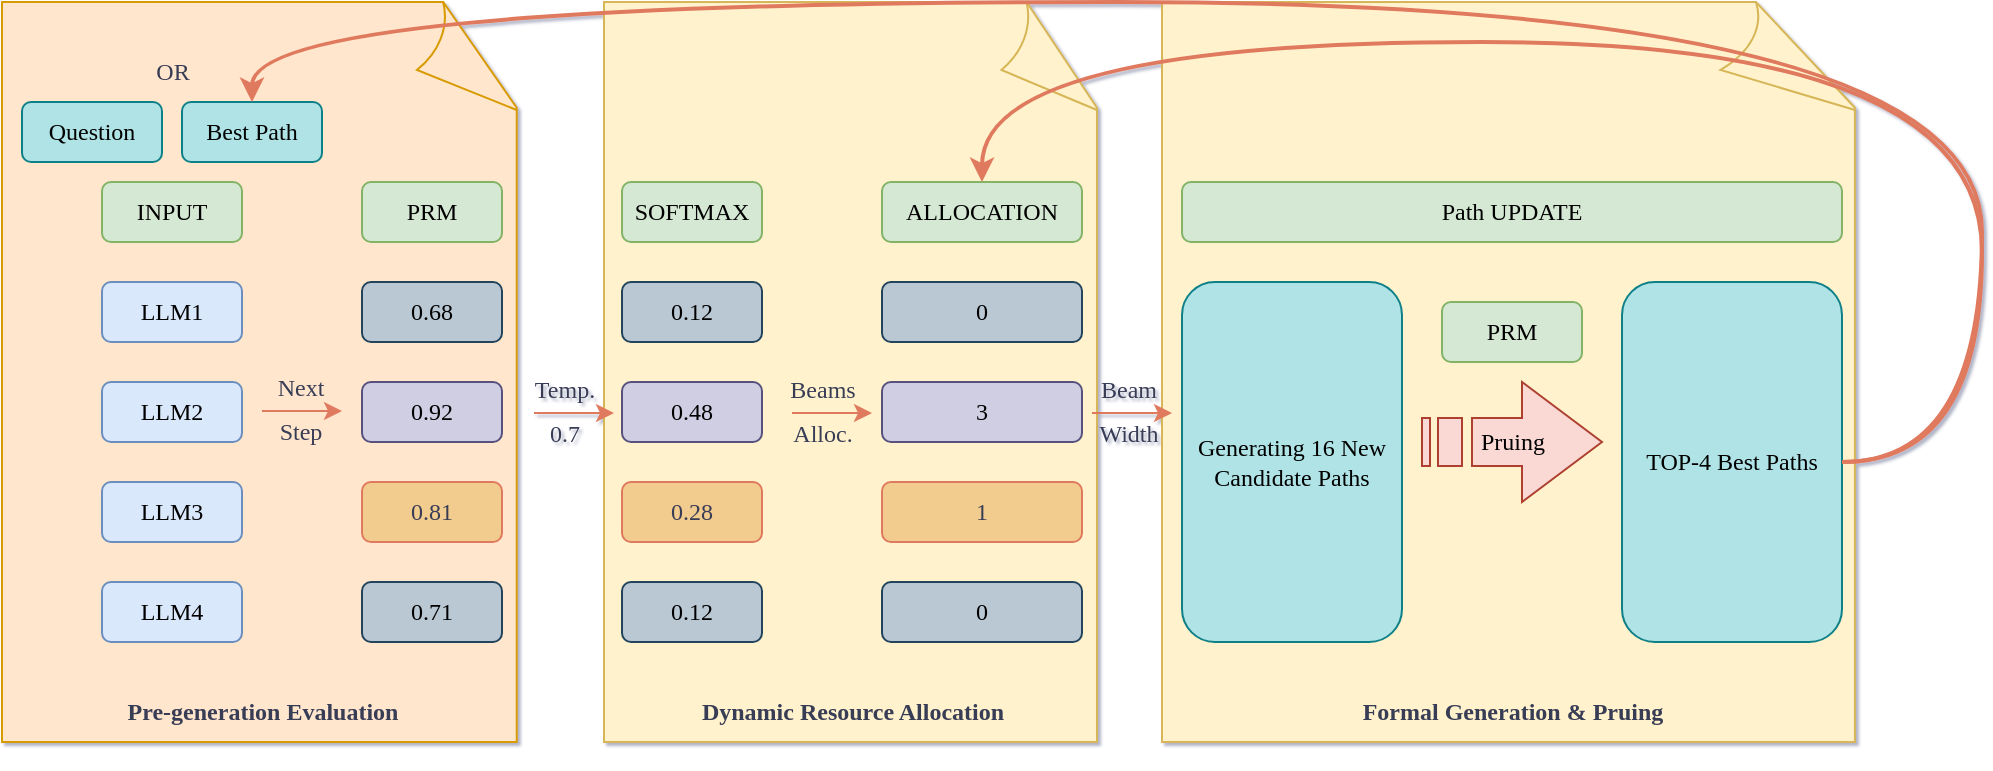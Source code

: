<mxfile version="28.2.1">
  <diagram name="第 1 页" id="_KsVbUqQZ-v0ALwD6Hyh">
    <mxGraphModel dx="1042" dy="570" grid="1" gridSize="10" guides="1" tooltips="1" connect="1" arrows="1" fold="1" page="1" pageScale="1" pageWidth="827" pageHeight="1169" background="none" math="0" shadow="1">
      <root>
        <mxCell id="0" />
        <mxCell id="1" parent="0" />
        <mxCell id="8DVu6u98NFebpymilXGG-45" value="" style="whiteSpace=wrap;html=1;shape=mxgraph.basic.document;strokeColor=#d6b656;fillColor=#fff2cc;" vertex="1" parent="1">
          <mxGeometry x="630" y="150" width="350" height="370" as="geometry" />
        </mxCell>
        <mxCell id="8DVu6u98NFebpymilXGG-43" value="" style="whiteSpace=wrap;html=1;shape=mxgraph.basic.document;strokeColor=#d6b656;fillColor=#fff2cc;" vertex="1" parent="1">
          <mxGeometry x="351" y="150" width="249" height="370" as="geometry" />
        </mxCell>
        <mxCell id="8DVu6u98NFebpymilXGG-41" value="" style="whiteSpace=wrap;html=1;shape=mxgraph.basic.document;strokeColor=#d79b00;fillColor=#ffe6cc;" vertex="1" parent="1">
          <mxGeometry x="50" y="150" width="260" height="370" as="geometry" />
        </mxCell>
        <mxCell id="8DVu6u98NFebpymilXGG-2" value="&lt;font face=&quot;Comic Sans MS&quot;&gt;Best Path&lt;/font&gt;" style="rounded=1;whiteSpace=wrap;html=1;labelBackgroundColor=none;fillColor=#b0e3e6;strokeColor=#0e8088;align=center;verticalAlign=middle;fontFamily=Helvetica;fontSize=12;" vertex="1" parent="1">
          <mxGeometry x="140" y="200" width="70" height="30" as="geometry" />
        </mxCell>
        <mxCell id="8DVu6u98NFebpymilXGG-3" value="&lt;font face=&quot;Comic Sans MS&quot;&gt;Question&lt;/font&gt;" style="rounded=1;whiteSpace=wrap;html=1;labelBackgroundColor=none;fillColor=#b0e3e6;strokeColor=#0e8088;" vertex="1" parent="1">
          <mxGeometry x="60" y="200" width="70" height="30" as="geometry" />
        </mxCell>
        <mxCell id="8DVu6u98NFebpymilXGG-8" value="" style="group" vertex="1" connectable="0" parent="1">
          <mxGeometry x="100" y="240" width="70" height="230" as="geometry" />
        </mxCell>
        <mxCell id="ms_wc8pi5Gnqf6l3Z3Y6-1" value="&lt;font face=&quot;Comic Sans MS&quot;&gt;INPUT&lt;/font&gt;" style="rounded=1;whiteSpace=wrap;html=1;labelBackgroundColor=none;fillColor=#d5e8d4;strokeColor=#82b366;" parent="8DVu6u98NFebpymilXGG-8" vertex="1">
          <mxGeometry width="70" height="30" as="geometry" />
        </mxCell>
        <mxCell id="ms_wc8pi5Gnqf6l3Z3Y6-2" value="&lt;font face=&quot;Comic Sans MS&quot;&gt;LLM1&lt;/font&gt;" style="rounded=1;whiteSpace=wrap;html=1;labelBackgroundColor=none;fillColor=#dae8fc;strokeColor=#6c8ebf;" parent="8DVu6u98NFebpymilXGG-8" vertex="1">
          <mxGeometry y="50" width="70" height="30" as="geometry" />
        </mxCell>
        <mxCell id="ms_wc8pi5Gnqf6l3Z3Y6-3" value="&lt;font face=&quot;Comic Sans MS&quot;&gt;LLM2&lt;/font&gt;" style="rounded=1;whiteSpace=wrap;html=1;labelBackgroundColor=none;fillColor=#dae8fc;strokeColor=#6c8ebf;" parent="8DVu6u98NFebpymilXGG-8" vertex="1">
          <mxGeometry y="100" width="70" height="30" as="geometry" />
        </mxCell>
        <mxCell id="ms_wc8pi5Gnqf6l3Z3Y6-4" value="&lt;font face=&quot;Comic Sans MS&quot;&gt;LLM3&lt;/font&gt;" style="rounded=1;whiteSpace=wrap;html=1;labelBackgroundColor=none;fillColor=#dae8fc;strokeColor=#6c8ebf;" parent="8DVu6u98NFebpymilXGG-8" vertex="1">
          <mxGeometry y="150" width="70" height="30" as="geometry" />
        </mxCell>
        <mxCell id="ms_wc8pi5Gnqf6l3Z3Y6-5" value="&lt;font face=&quot;Comic Sans MS&quot;&gt;LLM4&lt;/font&gt;" style="rounded=1;whiteSpace=wrap;html=1;labelBackgroundColor=none;fillColor=#dae8fc;strokeColor=#6c8ebf;" parent="8DVu6u98NFebpymilXGG-8" vertex="1">
          <mxGeometry y="200" width="70" height="30" as="geometry" />
        </mxCell>
        <mxCell id="8DVu6u98NFebpymilXGG-10" value="" style="group" vertex="1" connectable="0" parent="1">
          <mxGeometry x="360" y="240" width="70" height="230" as="geometry" />
        </mxCell>
        <mxCell id="ms_wc8pi5Gnqf6l3Z3Y6-12" value="&lt;font face=&quot;Comic Sans MS&quot;&gt;SOFTMAX&lt;/font&gt;" style="rounded=1;whiteSpace=wrap;html=1;labelBackgroundColor=none;fillColor=#d5e8d4;strokeColor=#82b366;" parent="8DVu6u98NFebpymilXGG-10" vertex="1">
          <mxGeometry width="70" height="30" as="geometry" />
        </mxCell>
        <mxCell id="ms_wc8pi5Gnqf6l3Z3Y6-13" value="&lt;span style=&quot;font-family: &amp;quot;Comic Sans MS&amp;quot;;&quot;&gt;0.12&lt;/span&gt;" style="rounded=1;whiteSpace=wrap;html=1;labelBackgroundColor=none;fillColor=#bac8d3;strokeColor=#23445d;" parent="8DVu6u98NFebpymilXGG-10" vertex="1">
          <mxGeometry y="50" width="70" height="30" as="geometry" />
        </mxCell>
        <mxCell id="ms_wc8pi5Gnqf6l3Z3Y6-14" value="&lt;font face=&quot;Comic Sans MS&quot;&gt;0.48&lt;/font&gt;" style="rounded=1;whiteSpace=wrap;html=1;labelBackgroundColor=none;fillColor=#d0cee2;strokeColor=#56517e;" parent="8DVu6u98NFebpymilXGG-10" vertex="1">
          <mxGeometry y="100" width="70" height="30" as="geometry" />
        </mxCell>
        <mxCell id="ms_wc8pi5Gnqf6l3Z3Y6-15" value="&lt;font face=&quot;Comic Sans MS&quot;&gt;0.28&lt;/font&gt;" style="rounded=1;whiteSpace=wrap;html=1;labelBackgroundColor=none;fillColor=#F2CC8F;strokeColor=#E07A5F;fontColor=#393C56;" parent="8DVu6u98NFebpymilXGG-10" vertex="1">
          <mxGeometry y="150" width="70" height="30" as="geometry" />
        </mxCell>
        <mxCell id="ms_wc8pi5Gnqf6l3Z3Y6-16" value="&lt;font face=&quot;Comic Sans MS&quot;&gt;0.12&lt;/font&gt;" style="rounded=1;whiteSpace=wrap;html=1;labelBackgroundColor=none;fillColor=#bac8d3;strokeColor=#23445d;" parent="8DVu6u98NFebpymilXGG-10" vertex="1">
          <mxGeometry y="200" width="70" height="30" as="geometry" />
        </mxCell>
        <mxCell id="8DVu6u98NFebpymilXGG-11" value="" style="group" vertex="1" connectable="0" parent="1">
          <mxGeometry x="490" y="240" width="100" height="230" as="geometry" />
        </mxCell>
        <mxCell id="ms_wc8pi5Gnqf6l3Z3Y6-17" value="&lt;font face=&quot;Comic Sans MS&quot;&gt;ALLOCATION&lt;/font&gt;" style="rounded=1;whiteSpace=wrap;html=1;labelBackgroundColor=none;fillColor=#d5e8d4;strokeColor=#82b366;" parent="8DVu6u98NFebpymilXGG-11" vertex="1">
          <mxGeometry width="100" height="30" as="geometry" />
        </mxCell>
        <mxCell id="ms_wc8pi5Gnqf6l3Z3Y6-18" value="&lt;span style=&quot;font-family: &amp;quot;Comic Sans MS&amp;quot;;&quot;&gt;0&lt;/span&gt;" style="rounded=1;whiteSpace=wrap;html=1;labelBackgroundColor=none;fillColor=#bac8d3;strokeColor=#23445d;" parent="8DVu6u98NFebpymilXGG-11" vertex="1">
          <mxGeometry y="50" width="100" height="30" as="geometry" />
        </mxCell>
        <mxCell id="ms_wc8pi5Gnqf6l3Z3Y6-19" value="&lt;font face=&quot;Comic Sans MS&quot;&gt;3&lt;/font&gt;" style="rounded=1;whiteSpace=wrap;html=1;labelBackgroundColor=none;fillColor=#d0cee2;strokeColor=#56517e;" parent="8DVu6u98NFebpymilXGG-11" vertex="1">
          <mxGeometry y="100" width="100" height="30" as="geometry" />
        </mxCell>
        <mxCell id="ms_wc8pi5Gnqf6l3Z3Y6-20" value="&lt;font face=&quot;Comic Sans MS&quot;&gt;1&lt;/font&gt;" style="rounded=1;whiteSpace=wrap;html=1;labelBackgroundColor=none;fillColor=#F2CC8F;strokeColor=#E07A5F;fontColor=#393C56;" parent="8DVu6u98NFebpymilXGG-11" vertex="1">
          <mxGeometry y="150" width="100" height="30" as="geometry" />
        </mxCell>
        <mxCell id="ms_wc8pi5Gnqf6l3Z3Y6-21" value="&lt;font face=&quot;Comic Sans MS&quot;&gt;0&lt;/font&gt;" style="rounded=1;whiteSpace=wrap;html=1;labelBackgroundColor=none;fillColor=#bac8d3;strokeColor=#23445d;" parent="8DVu6u98NFebpymilXGG-11" vertex="1">
          <mxGeometry y="200" width="100" height="30" as="geometry" />
        </mxCell>
        <mxCell id="8DVu6u98NFebpymilXGG-12" value="" style="group" vertex="1" connectable="0" parent="1">
          <mxGeometry x="640" y="240" width="330" height="290" as="geometry" />
        </mxCell>
        <mxCell id="ms_wc8pi5Gnqf6l3Z3Y6-23" value="&lt;font face=&quot;Comic Sans MS&quot;&gt;Path UPDATE&lt;/font&gt;" style="rounded=1;whiteSpace=wrap;html=1;labelBackgroundColor=none;fillColor=#d5e8d4;strokeColor=#82b366;" parent="8DVu6u98NFebpymilXGG-12" vertex="1">
          <mxGeometry width="330" height="30" as="geometry" />
        </mxCell>
        <mxCell id="ms_wc8pi5Gnqf6l3Z3Y6-28" value="&lt;span style=&quot;font-family: &amp;quot;Comic Sans MS&amp;quot;;&quot;&gt;Generating 16 New Candidate Paths&lt;/span&gt;" style="rounded=1;whiteSpace=wrap;html=1;labelBackgroundColor=none;fillColor=#b0e3e6;strokeColor=#0e8088;" parent="8DVu6u98NFebpymilXGG-12" vertex="1">
          <mxGeometry y="50" width="110" height="180" as="geometry" />
        </mxCell>
        <mxCell id="ms_wc8pi5Gnqf6l3Z3Y6-30" value="&lt;font face=&quot;Comic Sans MS&quot;&gt;Pruing&lt;/font&gt;" style="html=1;shadow=0;dashed=0;align=center;verticalAlign=middle;shape=mxgraph.arrows2.stripedArrow;dy=0.6;dx=40;notch=25;rounded=1;labelBackgroundColor=none;fillColor=#fad9d5;strokeColor=#ae4132;" parent="8DVu6u98NFebpymilXGG-12" vertex="1">
          <mxGeometry x="120" y="100" width="90" height="60" as="geometry" />
        </mxCell>
        <mxCell id="8DVu6u98NFebpymilXGG-7" value="&lt;span style=&quot;font-family: &amp;quot;Comic Sans MS&amp;quot;;&quot;&gt;TOP-4 Best Paths&lt;/span&gt;" style="rounded=1;whiteSpace=wrap;html=1;labelBackgroundColor=none;fillColor=#b0e3e6;strokeColor=#0e8088;" vertex="1" parent="8DVu6u98NFebpymilXGG-12">
          <mxGeometry x="220" y="50" width="110" height="180" as="geometry" />
        </mxCell>
        <mxCell id="8DVu6u98NFebpymilXGG-39" value="&lt;font face=&quot;Comic Sans MS&quot;&gt;PRM&lt;/font&gt;" style="rounded=1;whiteSpace=wrap;html=1;labelBackgroundColor=none;fillColor=#d5e8d4;strokeColor=#82b366;flipH=1;flipV=1;" vertex="1" parent="8DVu6u98NFebpymilXGG-12">
          <mxGeometry x="130" y="60" width="70" height="30" as="geometry" />
        </mxCell>
        <mxCell id="8DVu6u98NFebpymilXGG-13" value="" style="group" vertex="1" connectable="0" parent="1">
          <mxGeometry x="230" y="240" width="70" height="230" as="geometry" />
        </mxCell>
        <mxCell id="ms_wc8pi5Gnqf6l3Z3Y6-11" value="&lt;font face=&quot;Comic Sans MS&quot;&gt;0.71&lt;/font&gt;" style="rounded=1;whiteSpace=wrap;html=1;labelBackgroundColor=none;fillColor=#bac8d3;strokeColor=#23445d;flipH=1;flipV=1;" parent="8DVu6u98NFebpymilXGG-13" vertex="1">
          <mxGeometry y="200" width="70" height="30" as="geometry" />
        </mxCell>
        <mxCell id="ms_wc8pi5Gnqf6l3Z3Y6-7" value="&lt;font face=&quot;Comic Sans MS&quot;&gt;PRM&lt;/font&gt;" style="rounded=1;whiteSpace=wrap;html=1;labelBackgroundColor=none;fillColor=#d5e8d4;strokeColor=#82b366;flipH=1;flipV=1;" parent="8DVu6u98NFebpymilXGG-13" vertex="1">
          <mxGeometry width="70" height="30" as="geometry" />
        </mxCell>
        <mxCell id="ms_wc8pi5Gnqf6l3Z3Y6-8" value="&lt;span style=&quot;font-family: &amp;quot;Comic Sans MS&amp;quot;;&quot;&gt;0.68&lt;/span&gt;" style="rounded=1;whiteSpace=wrap;html=1;labelBackgroundColor=none;fillColor=#bac8d3;strokeColor=#23445d;flipH=1;flipV=1;" parent="8DVu6u98NFebpymilXGG-13" vertex="1">
          <mxGeometry y="50" width="70" height="30" as="geometry" />
        </mxCell>
        <mxCell id="ms_wc8pi5Gnqf6l3Z3Y6-9" value="&lt;font face=&quot;Comic Sans MS&quot;&gt;0.92&lt;/font&gt;" style="rounded=1;whiteSpace=wrap;html=1;labelBackgroundColor=none;fillColor=#d0cee2;strokeColor=#56517e;flipH=1;flipV=1;" parent="8DVu6u98NFebpymilXGG-13" vertex="1">
          <mxGeometry y="100" width="70" height="30" as="geometry" />
        </mxCell>
        <mxCell id="ms_wc8pi5Gnqf6l3Z3Y6-10" value="&lt;font face=&quot;Comic Sans MS&quot;&gt;0.81&lt;/font&gt;" style="rounded=1;whiteSpace=wrap;html=1;labelBackgroundColor=none;fillColor=#F2CC8F;strokeColor=#E07A5F;fontColor=#393C56;flipH=1;flipV=1;" parent="8DVu6u98NFebpymilXGG-13" vertex="1">
          <mxGeometry y="150" width="70" height="30" as="geometry" />
        </mxCell>
        <mxCell id="8DVu6u98NFebpymilXGG-14" value="&lt;font face=&quot;Comic Sans MS&quot;&gt;OR&lt;/font&gt;" style="text;html=1;align=center;verticalAlign=middle;resizable=0;points=[];autosize=1;strokeColor=none;fillColor=none;fontColor=#393C56;" vertex="1" parent="1">
          <mxGeometry x="115" y="170" width="40" height="30" as="geometry" />
        </mxCell>
        <mxCell id="8DVu6u98NFebpymilXGG-26" value="" style="endArrow=classic;html=1;rounded=0;strokeColor=#E07A5F;fontColor=#393C56;curved=1;fillColor=#F2CC8F;" edge="1" parent="1">
          <mxGeometry width="50" height="50" relative="1" as="geometry">
            <mxPoint x="180" y="354.5" as="sourcePoint" />
            <mxPoint x="220" y="354.5" as="targetPoint" />
          </mxGeometry>
        </mxCell>
        <mxCell id="8DVu6u98NFebpymilXGG-30" value="&lt;font face=&quot;Comic Sans MS&quot;&gt;Next&lt;/font&gt;" style="text;html=1;align=center;verticalAlign=middle;resizable=0;points=[];autosize=1;strokeColor=none;fillColor=none;fontColor=#393C56;" vertex="1" parent="1">
          <mxGeometry x="174" y="328" width="50" height="30" as="geometry" />
        </mxCell>
        <mxCell id="8DVu6u98NFebpymilXGG-31" value="&lt;font face=&quot;Comic Sans MS&quot;&gt;Step&lt;/font&gt;" style="text;html=1;align=center;verticalAlign=middle;resizable=0;points=[];autosize=1;strokeColor=none;fillColor=none;fontColor=#393C56;" vertex="1" parent="1">
          <mxGeometry x="174" y="350" width="50" height="30" as="geometry" />
        </mxCell>
        <mxCell id="8DVu6u98NFebpymilXGG-32" value="" style="endArrow=classic;html=1;rounded=0;strokeColor=#E07A5F;fontColor=#393C56;curved=1;fillColor=#F2CC8F;" edge="1" parent="1">
          <mxGeometry width="50" height="50" relative="1" as="geometry">
            <mxPoint x="316" y="355.5" as="sourcePoint" />
            <mxPoint x="356" y="355.5" as="targetPoint" />
          </mxGeometry>
        </mxCell>
        <mxCell id="8DVu6u98NFebpymilXGG-33" value="&lt;font face=&quot;Comic Sans MS&quot;&gt;Temp.&lt;/font&gt;" style="text;html=1;align=center;verticalAlign=middle;resizable=0;points=[];autosize=1;strokeColor=none;fillColor=none;fontColor=#393C56;" vertex="1" parent="1">
          <mxGeometry x="301" y="329" width="60" height="30" as="geometry" />
        </mxCell>
        <mxCell id="8DVu6u98NFebpymilXGG-34" value="&lt;font face=&quot;Comic Sans MS&quot;&gt;0.7&lt;/font&gt;" style="text;html=1;align=center;verticalAlign=middle;resizable=0;points=[];autosize=1;strokeColor=none;fillColor=none;fontColor=#393C56;" vertex="1" parent="1">
          <mxGeometry x="311" y="351" width="40" height="30" as="geometry" />
        </mxCell>
        <mxCell id="8DVu6u98NFebpymilXGG-35" value="" style="endArrow=classic;html=1;rounded=0;strokeColor=#E07A5F;fontColor=#393C56;curved=1;fillColor=#F2CC8F;" edge="1" parent="1">
          <mxGeometry width="50" height="50" relative="1" as="geometry">
            <mxPoint x="445" y="355.5" as="sourcePoint" />
            <mxPoint x="485" y="355.5" as="targetPoint" />
          </mxGeometry>
        </mxCell>
        <mxCell id="8DVu6u98NFebpymilXGG-36" value="&lt;font face=&quot;Comic Sans MS&quot;&gt;Beams&lt;/font&gt;" style="text;html=1;align=center;verticalAlign=middle;resizable=0;points=[];autosize=1;strokeColor=none;fillColor=none;fontColor=#393C56;" vertex="1" parent="1">
          <mxGeometry x="430" y="329" width="60" height="30" as="geometry" />
        </mxCell>
        <mxCell id="8DVu6u98NFebpymilXGG-37" value="&lt;font face=&quot;Comic Sans MS&quot;&gt;Alloc.&lt;/font&gt;" style="text;html=1;align=center;verticalAlign=middle;resizable=0;points=[];autosize=1;strokeColor=none;fillColor=none;fontColor=#393C56;" vertex="1" parent="1">
          <mxGeometry x="435" y="351" width="50" height="30" as="geometry" />
        </mxCell>
        <mxCell id="8DVu6u98NFebpymilXGG-38" style="edgeStyle=orthogonalEdgeStyle;curved=1;rounded=0;orthogonalLoop=1;jettySize=auto;html=1;entryX=0.5;entryY=0;entryDx=0;entryDy=0;strokeColor=#E07A5F;fontColor=#393C56;fillColor=#F2CC8F;strokeWidth=2;" edge="1" parent="1" source="8DVu6u98NFebpymilXGG-7" target="8DVu6u98NFebpymilXGG-2">
          <mxGeometry relative="1" as="geometry">
            <Array as="points">
              <mxPoint x="1040" y="380" />
              <mxPoint x="1040" y="150" />
              <mxPoint x="175" y="150" />
            </Array>
          </mxGeometry>
        </mxCell>
        <mxCell id="8DVu6u98NFebpymilXGG-40" style="edgeStyle=orthogonalEdgeStyle;curved=1;rounded=0;orthogonalLoop=1;jettySize=auto;html=1;entryX=0.5;entryY=0;entryDx=0;entryDy=0;strokeColor=#E07A5F;fontColor=#393C56;fillColor=#F2CC8F;strokeWidth=2;" edge="1" parent="1" source="8DVu6u98NFebpymilXGG-7" target="ms_wc8pi5Gnqf6l3Z3Y6-17">
          <mxGeometry relative="1" as="geometry">
            <Array as="points">
              <mxPoint x="1040" y="380" />
              <mxPoint x="1040" y="170" />
              <mxPoint x="540" y="170" />
            </Array>
          </mxGeometry>
        </mxCell>
        <mxCell id="8DVu6u98NFebpymilXGG-42" value="&lt;font face=&quot;Comic Sans MS&quot;&gt;&lt;b&gt;Pre-generation Evaluation&lt;/b&gt;&lt;/font&gt;" style="text;html=1;align=center;verticalAlign=middle;resizable=0;points=[];autosize=1;strokeColor=none;fillColor=none;fontColor=#393C56;" vertex="1" parent="1">
          <mxGeometry x="95" y="490" width="170" height="30" as="geometry" />
        </mxCell>
        <mxCell id="8DVu6u98NFebpymilXGG-44" value="&lt;font face=&quot;Comic Sans MS&quot;&gt;&lt;b&gt;Dynamic Resource Allocation&lt;/b&gt;&lt;/font&gt;" style="text;html=1;align=center;verticalAlign=middle;resizable=0;points=[];autosize=1;strokeColor=none;fillColor=none;fontColor=#393C56;" vertex="1" parent="1">
          <mxGeometry x="380" y="490" width="190" height="30" as="geometry" />
        </mxCell>
        <mxCell id="8DVu6u98NFebpymilXGG-46" value="&lt;font face=&quot;Comic Sans MS&quot;&gt;&lt;b&gt;Formal Generation &amp;amp; Pruing&lt;/b&gt;&lt;/font&gt;" style="text;html=1;align=center;verticalAlign=middle;resizable=0;points=[];autosize=1;strokeColor=none;fillColor=none;fontColor=#393C56;" vertex="1" parent="1">
          <mxGeometry x="715" y="490" width="180" height="30" as="geometry" />
        </mxCell>
        <mxCell id="8DVu6u98NFebpymilXGG-49" value="" style="endArrow=classic;html=1;rounded=0;strokeColor=#E07A5F;fontColor=#393C56;curved=1;fillColor=#F2CC8F;" edge="1" parent="1">
          <mxGeometry width="50" height="50" relative="1" as="geometry">
            <mxPoint x="595" y="355.5" as="sourcePoint" />
            <mxPoint x="635" y="355.5" as="targetPoint" />
          </mxGeometry>
        </mxCell>
        <mxCell id="8DVu6u98NFebpymilXGG-50" value="&lt;font face=&quot;Comic Sans MS&quot;&gt;Beam&lt;/font&gt;" style="text;html=1;align=center;verticalAlign=middle;resizable=0;points=[];autosize=1;strokeColor=none;fillColor=none;fontColor=#393C56;" vertex="1" parent="1">
          <mxGeometry x="588" y="329" width="50" height="30" as="geometry" />
        </mxCell>
        <mxCell id="8DVu6u98NFebpymilXGG-51" value="&lt;font face=&quot;Comic Sans MS&quot;&gt;Width&lt;/font&gt;" style="text;html=1;align=center;verticalAlign=middle;resizable=0;points=[];autosize=1;strokeColor=none;fillColor=none;fontColor=#393C56;" vertex="1" parent="1">
          <mxGeometry x="583" y="351" width="60" height="30" as="geometry" />
        </mxCell>
      </root>
    </mxGraphModel>
  </diagram>
</mxfile>
